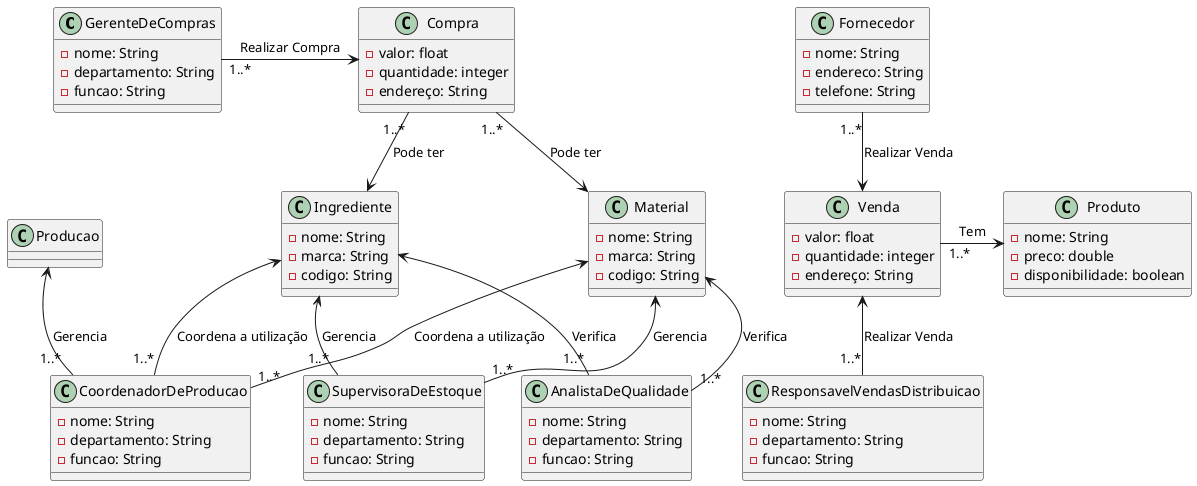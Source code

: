 @startuml

class GerenteDeCompras {
  - nome: String
  - departamento: String
  - funcao: String
}

class Compra{
  - valor: float  
  - quantidade: integer
  - endereço: String
}

class Venda{
  - valor: float  
  - quantidade: integer
  - endereço: String
}

class SupervisoraDeEstoque {
  - nome: String
  - departamento: String
  - funcao: String
}

class CoordenadorDeProducao {
  - nome: String
  - departamento: String
  - funcao: String
}

class AnalistaDeQualidade {
  - nome: String
  - departamento: String
  - funcao: String
}

class ResponsavelVendasDistribuicao {
  - nome: String
  - departamento: String
  - funcao: String
}

class Fornecedor {
  - nome: String
  - endereco: String
  - telefone: String
}

class Material {
  - nome: String
  - marca: String
  - codigo: String
}

class Ingrediente {
  - nome: String
  - marca: String
  - codigo: String
}

class Produto {
  - nome: String
  - preco: double
  - disponibilidade: boolean
}

class Producao {

}

GerenteDeCompras "1..*" -> Compra :Realizar Compra
Fornecedor "1..*" --> Venda :Realizar Venda

Compra "1..*" --> Material :Pode ter
Compra "1..*" --> Ingrediente :Pode ter

Material <-- "1..*" SupervisoraDeEstoque :Gerencia
Ingrediente <-- "1..*" SupervisoraDeEstoque :Gerencia

Material <-- "1..*" CoordenadorDeProducao :Coordena a utilização
Ingrediente <-- "1..*" CoordenadorDeProducao :Coordena a utilização
Producao <-- "1..*" CoordenadorDeProducao :Gerencia

Material <-- "1..*" AnalistaDeQualidade :Verifica
Ingrediente <-- "1..*" AnalistaDeQualidade :Verifica

Venda <-- "1..*" ResponsavelVendasDistribuicao :Realizar Venda

Venda "1..*" -> Produto :Tem




@enduml